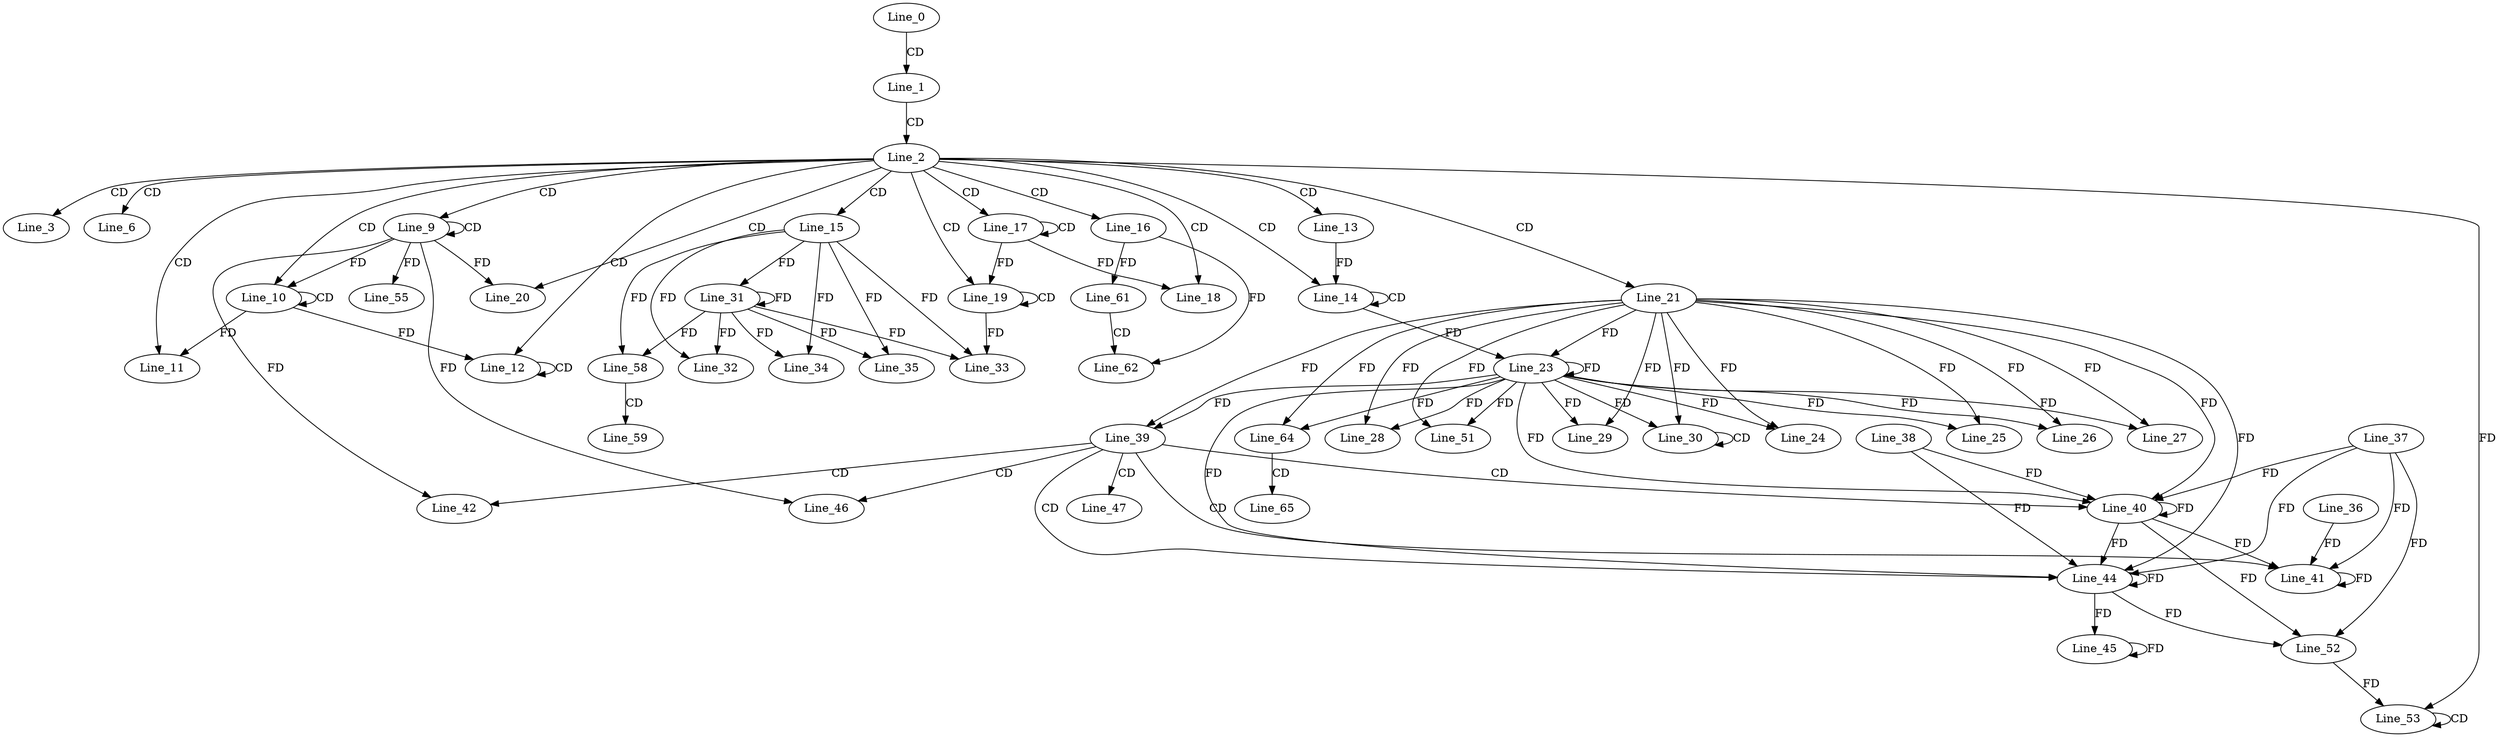 digraph G {
  Line_0;
  Line_1;
  Line_2;
  Line_3;
  Line_6;
  Line_9;
  Line_9;
  Line_10;
  Line_10;
  Line_11;
  Line_12;
  Line_12;
  Line_12;
  Line_13;
  Line_14;
  Line_14;
  Line_15;
  Line_16;
  Line_17;
  Line_17;
  Line_18;
  Line_19;
  Line_19;
  Line_19;
  Line_20;
  Line_20;
  Line_21;
  Line_23;
  Line_23;
  Line_24;
  Line_25;
  Line_26;
  Line_27;
  Line_28;
  Line_29;
  Line_30;
  Line_30;
  Line_31;
  Line_32;
  Line_33;
  Line_33;
  Line_34;
  Line_35;
  Line_39;
  Line_39;
  Line_40;
  Line_37;
  Line_40;
  Line_38;
  Line_40;
  Line_41;
  Line_36;
  Line_41;
  Line_42;
  Line_42;
  Line_44;
  Line_44;
  Line_44;
  Line_45;
  Line_45;
  Line_46;
  Line_46;
  Line_47;
  Line_51;
  Line_52;
  Line_53;
  Line_53;
  Line_52;
  Line_53;
  Line_55;
  Line_58;
  Line_59;
  Line_61;
  Line_62;
  Line_64;
  Line_65;
  Line_0 -> Line_1 [ label="CD" ];
  Line_1 -> Line_2 [ label="CD" ];
  Line_2 -> Line_3 [ label="CD" ];
  Line_2 -> Line_6 [ label="CD" ];
  Line_2 -> Line_9 [ label="CD" ];
  Line_9 -> Line_9 [ label="CD" ];
  Line_2 -> Line_10 [ label="CD" ];
  Line_10 -> Line_10 [ label="CD" ];
  Line_9 -> Line_10 [ label="FD" ];
  Line_2 -> Line_11 [ label="CD" ];
  Line_10 -> Line_11 [ label="FD" ];
  Line_2 -> Line_12 [ label="CD" ];
  Line_12 -> Line_12 [ label="CD" ];
  Line_10 -> Line_12 [ label="FD" ];
  Line_2 -> Line_13 [ label="CD" ];
  Line_2 -> Line_14 [ label="CD" ];
  Line_14 -> Line_14 [ label="CD" ];
  Line_13 -> Line_14 [ label="FD" ];
  Line_2 -> Line_15 [ label="CD" ];
  Line_2 -> Line_16 [ label="CD" ];
  Line_2 -> Line_17 [ label="CD" ];
  Line_17 -> Line_17 [ label="CD" ];
  Line_2 -> Line_18 [ label="CD" ];
  Line_17 -> Line_18 [ label="FD" ];
  Line_2 -> Line_19 [ label="CD" ];
  Line_19 -> Line_19 [ label="CD" ];
  Line_17 -> Line_19 [ label="FD" ];
  Line_2 -> Line_20 [ label="CD" ];
  Line_9 -> Line_20 [ label="FD" ];
  Line_2 -> Line_21 [ label="CD" ];
  Line_21 -> Line_23 [ label="FD" ];
  Line_23 -> Line_23 [ label="FD" ];
  Line_14 -> Line_23 [ label="FD" ];
  Line_21 -> Line_24 [ label="FD" ];
  Line_23 -> Line_24 [ label="FD" ];
  Line_21 -> Line_25 [ label="FD" ];
  Line_23 -> Line_25 [ label="FD" ];
  Line_21 -> Line_26 [ label="FD" ];
  Line_23 -> Line_26 [ label="FD" ];
  Line_21 -> Line_27 [ label="FD" ];
  Line_23 -> Line_27 [ label="FD" ];
  Line_21 -> Line_28 [ label="FD" ];
  Line_23 -> Line_28 [ label="FD" ];
  Line_21 -> Line_29 [ label="FD" ];
  Line_23 -> Line_29 [ label="FD" ];
  Line_30 -> Line_30 [ label="CD" ];
  Line_21 -> Line_30 [ label="FD" ];
  Line_23 -> Line_30 [ label="FD" ];
  Line_15 -> Line_31 [ label="FD" ];
  Line_31 -> Line_31 [ label="FD" ];
  Line_15 -> Line_32 [ label="FD" ];
  Line_31 -> Line_32 [ label="FD" ];
  Line_15 -> Line_33 [ label="FD" ];
  Line_31 -> Line_33 [ label="FD" ];
  Line_19 -> Line_33 [ label="FD" ];
  Line_15 -> Line_34 [ label="FD" ];
  Line_31 -> Line_34 [ label="FD" ];
  Line_15 -> Line_35 [ label="FD" ];
  Line_31 -> Line_35 [ label="FD" ];
  Line_21 -> Line_39 [ label="FD" ];
  Line_23 -> Line_39 [ label="FD" ];
  Line_39 -> Line_40 [ label="CD" ];
  Line_37 -> Line_40 [ label="FD" ];
  Line_40 -> Line_40 [ label="FD" ];
  Line_38 -> Line_40 [ label="FD" ];
  Line_21 -> Line_40 [ label="FD" ];
  Line_23 -> Line_40 [ label="FD" ];
  Line_39 -> Line_41 [ label="CD" ];
  Line_36 -> Line_41 [ label="FD" ];
  Line_41 -> Line_41 [ label="FD" ];
  Line_37 -> Line_41 [ label="FD" ];
  Line_40 -> Line_41 [ label="FD" ];
  Line_39 -> Line_42 [ label="CD" ];
  Line_9 -> Line_42 [ label="FD" ];
  Line_39 -> Line_44 [ label="CD" ];
  Line_37 -> Line_44 [ label="FD" ];
  Line_40 -> Line_44 [ label="FD" ];
  Line_44 -> Line_44 [ label="FD" ];
  Line_38 -> Line_44 [ label="FD" ];
  Line_21 -> Line_44 [ label="FD" ];
  Line_23 -> Line_44 [ label="FD" ];
  Line_45 -> Line_45 [ label="FD" ];
  Line_44 -> Line_45 [ label="FD" ];
  Line_39 -> Line_46 [ label="CD" ];
  Line_9 -> Line_46 [ label="FD" ];
  Line_39 -> Line_47 [ label="CD" ];
  Line_21 -> Line_51 [ label="FD" ];
  Line_23 -> Line_51 [ label="FD" ];
  Line_37 -> Line_52 [ label="FD" ];
  Line_40 -> Line_52 [ label="FD" ];
  Line_44 -> Line_52 [ label="FD" ];
  Line_53 -> Line_53 [ label="CD" ];
  Line_52 -> Line_53 [ label="FD" ];
  Line_2 -> Line_53 [ label="FD" ];
  Line_9 -> Line_55 [ label="FD" ];
  Line_15 -> Line_58 [ label="FD" ];
  Line_31 -> Line_58 [ label="FD" ];
  Line_58 -> Line_59 [ label="CD" ];
  Line_16 -> Line_61 [ label="FD" ];
  Line_61 -> Line_62 [ label="CD" ];
  Line_16 -> Line_62 [ label="FD" ];
  Line_21 -> Line_64 [ label="FD" ];
  Line_23 -> Line_64 [ label="FD" ];
  Line_64 -> Line_65 [ label="CD" ];
}
